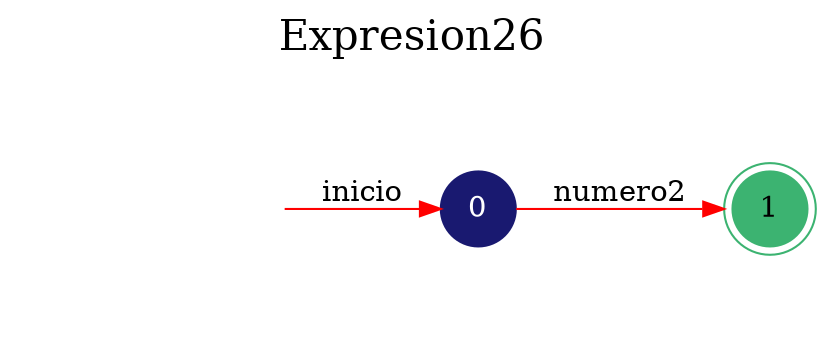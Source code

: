 digraph automata_finito {
	rankdir=LR;
	graph [label="Expresion26", labelloc=t, fontsize=20]; 
	node [shape=doublecircle, style = filled,color = mediumseagreen]; "1";
	node [shape=circle];
	node [color=midnightblue,fontcolor=white];
	edge [color=red];
	secret_node [style=invis];
	secret_node -> "0" [label="inicio"];
	"0" -> "1" [label="numero2"];
}
